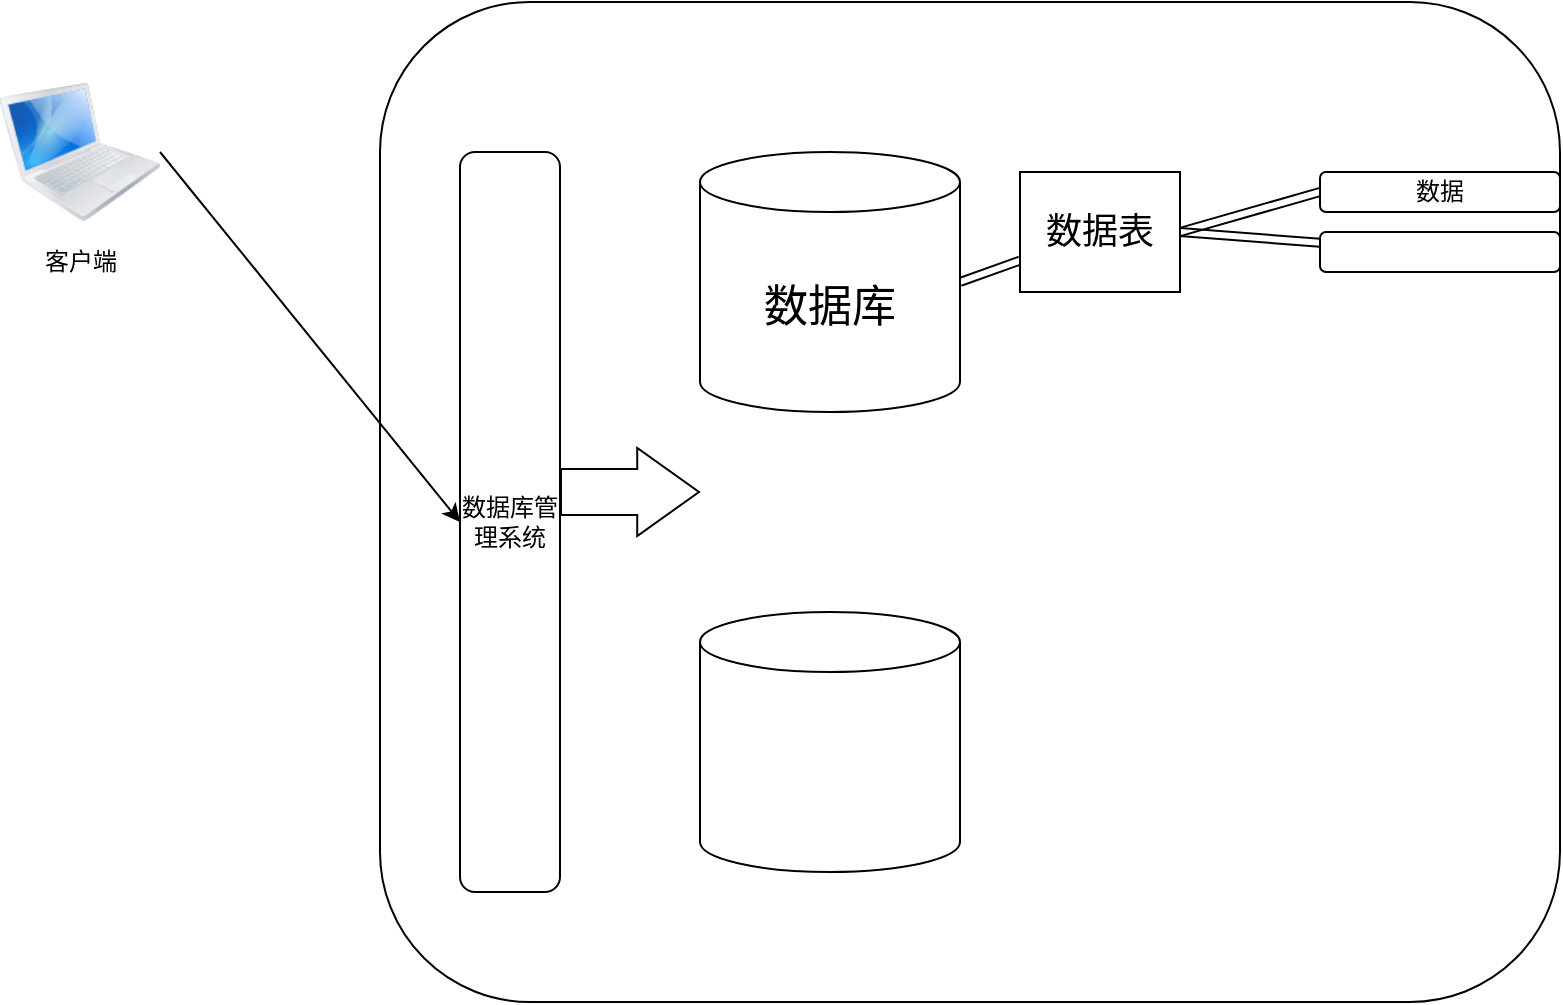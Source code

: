 <mxfile version="22.1.17" type="github">
  <diagram name="第 1 页" id="688hTWjERjYAhRFc9RfX">
    <mxGraphModel dx="1042" dy="535" grid="1" gridSize="10" guides="1" tooltips="1" connect="1" arrows="1" fold="1" page="1" pageScale="1" pageWidth="827" pageHeight="1169" math="0" shadow="0">
      <root>
        <mxCell id="0" />
        <mxCell id="1" parent="0" />
        <mxCell id="2pjO5wfH-iYFJIuhNtLP-1" value="" style="rounded=1;whiteSpace=wrap;html=1;" vertex="1" parent="1">
          <mxGeometry x="220" y="85" width="590" height="500" as="geometry" />
        </mxCell>
        <mxCell id="2pjO5wfH-iYFJIuhNtLP-2" value="数据库管理系统" style="rounded=1;whiteSpace=wrap;html=1;" vertex="1" parent="1">
          <mxGeometry x="260" y="160" width="50" height="370" as="geometry" />
        </mxCell>
        <mxCell id="2pjO5wfH-iYFJIuhNtLP-11" style="rounded=0;orthogonalLoop=1;jettySize=auto;html=1;exitX=1;exitY=0.5;exitDx=0;exitDy=0;exitPerimeter=0;shape=link;" edge="1" parent="1" source="2pjO5wfH-iYFJIuhNtLP-3" target="2pjO5wfH-iYFJIuhNtLP-5">
          <mxGeometry relative="1" as="geometry" />
        </mxCell>
        <mxCell id="2pjO5wfH-iYFJIuhNtLP-3" value="&lt;font style=&quot;font-size: 22px;&quot;&gt;数据库&lt;/font&gt;" style="shape=cylinder3;whiteSpace=wrap;html=1;boundedLbl=1;backgroundOutline=1;size=15;" vertex="1" parent="1">
          <mxGeometry x="380" y="160" width="130" height="130" as="geometry" />
        </mxCell>
        <mxCell id="2pjO5wfH-iYFJIuhNtLP-4" value="" style="shape=cylinder3;whiteSpace=wrap;html=1;boundedLbl=1;backgroundOutline=1;size=15;" vertex="1" parent="1">
          <mxGeometry x="380" y="390" width="130" height="130" as="geometry" />
        </mxCell>
        <mxCell id="2pjO5wfH-iYFJIuhNtLP-13" style="rounded=0;orthogonalLoop=1;jettySize=auto;html=1;exitX=1;exitY=0.5;exitDx=0;exitDy=0;entryX=0;entryY=0.5;entryDx=0;entryDy=0;shape=link;" edge="1" parent="1" source="2pjO5wfH-iYFJIuhNtLP-5" target="2pjO5wfH-iYFJIuhNtLP-6">
          <mxGeometry relative="1" as="geometry" />
        </mxCell>
        <mxCell id="2pjO5wfH-iYFJIuhNtLP-14" style="rounded=0;orthogonalLoop=1;jettySize=auto;html=1;exitX=1;exitY=0.5;exitDx=0;exitDy=0;shape=link;" edge="1" parent="1" source="2pjO5wfH-iYFJIuhNtLP-5" target="2pjO5wfH-iYFJIuhNtLP-7">
          <mxGeometry relative="1" as="geometry" />
        </mxCell>
        <mxCell id="2pjO5wfH-iYFJIuhNtLP-5" value="&lt;font style=&quot;font-size: 18px;&quot;&gt;数据表&lt;/font&gt;" style="rounded=0;whiteSpace=wrap;html=1;" vertex="1" parent="1">
          <mxGeometry x="540" y="170" width="80" height="60" as="geometry" />
        </mxCell>
        <mxCell id="2pjO5wfH-iYFJIuhNtLP-6" value="数据" style="rounded=1;whiteSpace=wrap;html=1;" vertex="1" parent="1">
          <mxGeometry x="690" y="170" width="120" height="20" as="geometry" />
        </mxCell>
        <mxCell id="2pjO5wfH-iYFJIuhNtLP-7" value="" style="rounded=1;whiteSpace=wrap;html=1;" vertex="1" parent="1">
          <mxGeometry x="690" y="200" width="120" height="20" as="geometry" />
        </mxCell>
        <mxCell id="2pjO5wfH-iYFJIuhNtLP-9" value="" style="shape=flexArrow;endArrow=classic;html=1;rounded=0;width=23;endSize=9.96;" edge="1" parent="1">
          <mxGeometry width="50" height="50" relative="1" as="geometry">
            <mxPoint x="310" y="330" as="sourcePoint" />
            <mxPoint x="380" y="330" as="targetPoint" />
          </mxGeometry>
        </mxCell>
        <mxCell id="2pjO5wfH-iYFJIuhNtLP-17" style="rounded=0;orthogonalLoop=1;jettySize=auto;html=1;exitX=1;exitY=0.5;exitDx=0;exitDy=0;entryX=0;entryY=0.5;entryDx=0;entryDy=0;" edge="1" parent="1" source="2pjO5wfH-iYFJIuhNtLP-15" target="2pjO5wfH-iYFJIuhNtLP-2">
          <mxGeometry relative="1" as="geometry" />
        </mxCell>
        <mxCell id="2pjO5wfH-iYFJIuhNtLP-15" value="" style="image;html=1;image=img/lib/clip_art/computers/MacBook_128x128.png" vertex="1" parent="1">
          <mxGeometry x="30" y="120" width="80" height="80" as="geometry" />
        </mxCell>
        <mxCell id="2pjO5wfH-iYFJIuhNtLP-16" value="客户端" style="text;html=1;align=center;verticalAlign=middle;resizable=0;points=[];autosize=1;strokeColor=none;fillColor=none;" vertex="1" parent="1">
          <mxGeometry x="40" y="200" width="60" height="30" as="geometry" />
        </mxCell>
      </root>
    </mxGraphModel>
  </diagram>
</mxfile>
